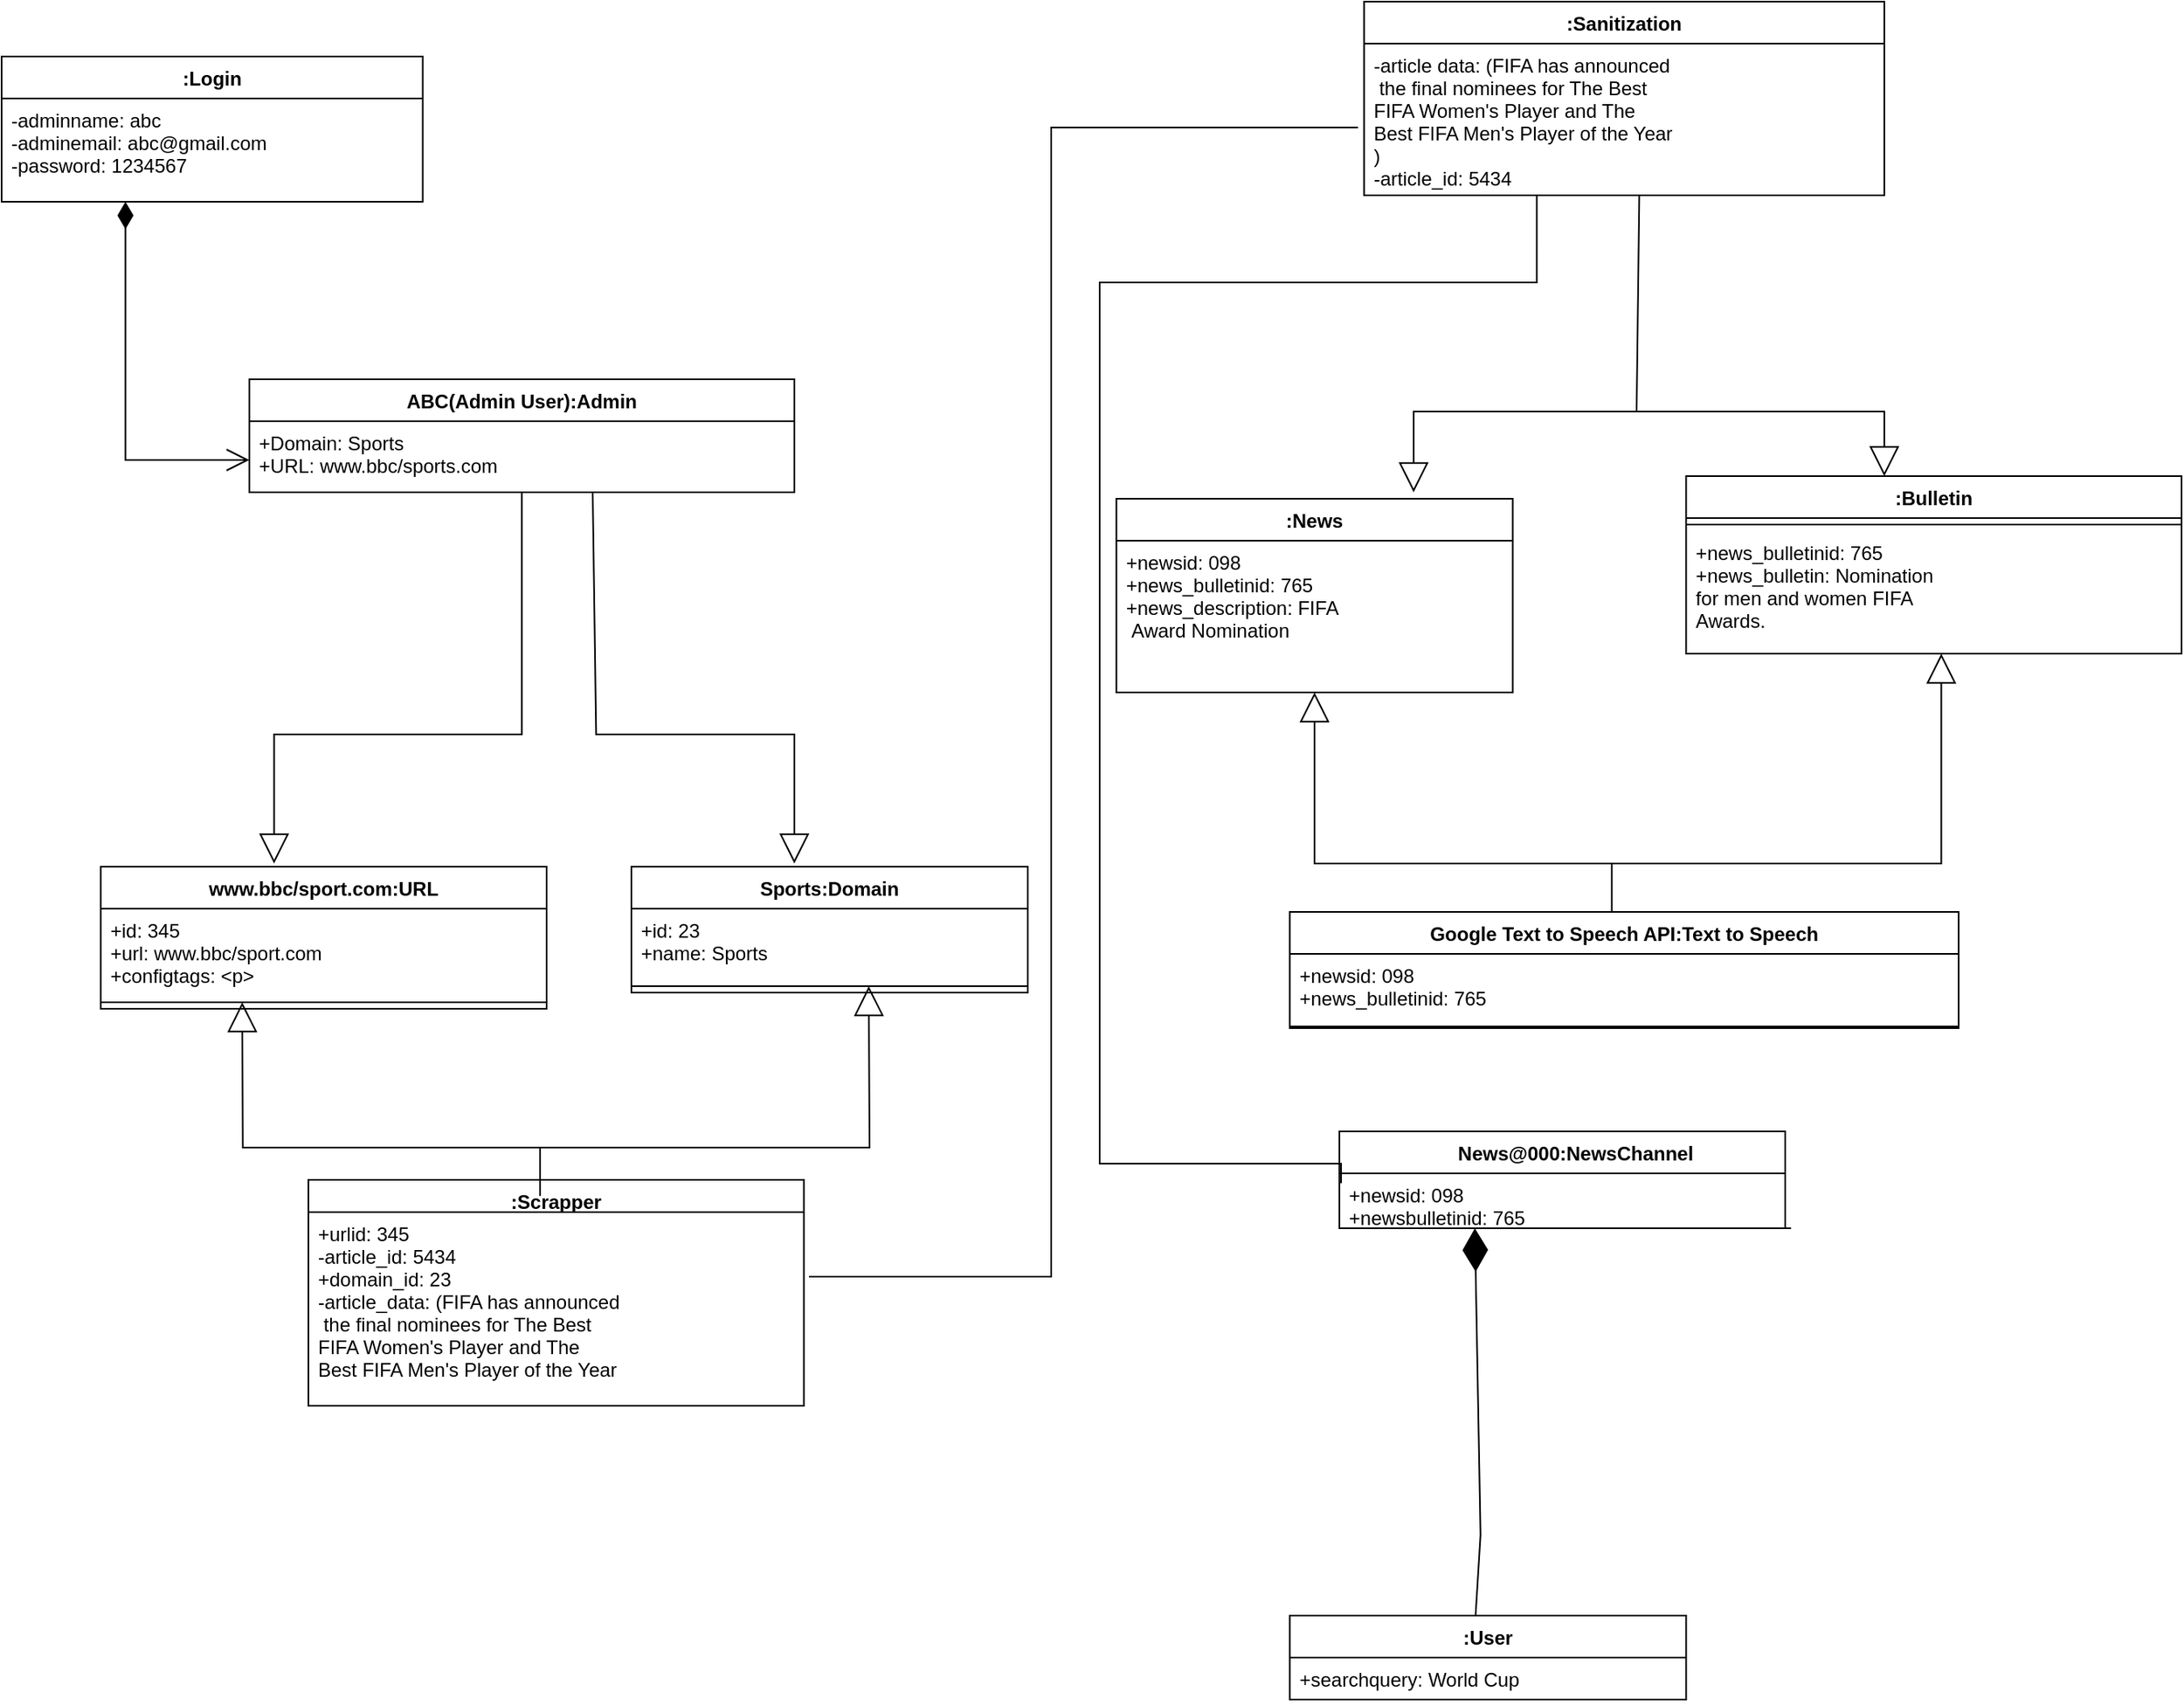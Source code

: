 <mxfile version="16.4.7" type="device"><diagram id="SA_GbQfntyjEZErFgDgH" name="Page-1"><mxGraphModel dx="1729" dy="2024" grid="1" gridSize="10" guides="1" tooltips="1" connect="1" arrows="1" fold="1" page="1" pageScale="1" pageWidth="850" pageHeight="1100" math="0" shadow="0"><root><mxCell id="0"/><mxCell id="1" parent="0"/><mxCell id="1Kyy1DoKTwG9tBKcw6cK-1" value="" style="group" parent="1" vertex="1" connectable="0"><mxGeometry x="100" y="-1080" width="1350" height="1016" as="geometry"/></mxCell><mxCell id="QA7pC-O9Zkgf1kDEUe0K-13" value="Google Text to Speech API:Text to Speech" style="swimlane;fontStyle=1;align=center;verticalAlign=top;childLayout=stackLayout;horizontal=1;startSize=26;horizontalStack=0;resizeParent=1;resizeParentMax=0;resizeLast=0;collapsible=1;marginBottom=0;" parent="1Kyy1DoKTwG9tBKcw6cK-1" vertex="1"><mxGeometry x="797.727" y="564" width="414.205" height="72" as="geometry"><mxRectangle x="580" y="30" width="120" height="26" as="alternateBounds"/></mxGeometry></mxCell><mxCell id="QA7pC-O9Zkgf1kDEUe0K-14" value="+newsid: 098&#10;+news_bulletinid: 765&#10;" style="text;strokeColor=none;fillColor=none;align=left;verticalAlign=top;spacingLeft=4;spacingRight=4;overflow=hidden;rotatable=0;points=[[0,0.5],[1,0.5]];portConstraint=eastwest;" parent="QA7pC-O9Zkgf1kDEUe0K-13" vertex="1"><mxGeometry y="26" width="414.205" height="44" as="geometry"/></mxCell><mxCell id="QA7pC-O9Zkgf1kDEUe0K-15" value="" style="line;strokeWidth=1;fillColor=none;align=left;verticalAlign=middle;spacingTop=-1;spacingLeft=3;spacingRight=3;rotatable=0;labelPosition=right;points=[];portConstraint=eastwest;" parent="QA7pC-O9Zkgf1kDEUe0K-13" vertex="1"><mxGeometry y="70" width="414.205" height="2" as="geometry"/></mxCell><mxCell id="QA7pC-O9Zkgf1kDEUe0K-22" value="Sports:Domain" style="swimlane;fontStyle=1;align=center;verticalAlign=top;childLayout=stackLayout;horizontal=1;startSize=26;horizontalStack=0;resizeParent=1;resizeParentMax=0;resizeLast=0;collapsible=1;marginBottom=0;" parent="1Kyy1DoKTwG9tBKcw6cK-1" vertex="1"><mxGeometry x="390.004" y="536" width="245.455" height="78" as="geometry"><mxRectangle x="280" y="4" width="100" height="26" as="alternateBounds"/></mxGeometry></mxCell><mxCell id="QA7pC-O9Zkgf1kDEUe0K-23" value="+id: 23&#10;+name: Sports" style="text;strokeColor=none;fillColor=none;align=left;verticalAlign=top;spacingLeft=4;spacingRight=4;overflow=hidden;rotatable=0;points=[[0,0.5],[1,0.5]];portConstraint=eastwest;" parent="QA7pC-O9Zkgf1kDEUe0K-22" vertex="1"><mxGeometry y="26" width="245.455" height="44" as="geometry"/></mxCell><mxCell id="QA7pC-O9Zkgf1kDEUe0K-24" value="" style="line;strokeWidth=1;fillColor=none;align=left;verticalAlign=middle;spacingTop=-1;spacingLeft=3;spacingRight=3;rotatable=0;labelPosition=right;points=[];portConstraint=eastwest;" parent="QA7pC-O9Zkgf1kDEUe0K-22" vertex="1"><mxGeometry y="70" width="245.455" height="8" as="geometry"/></mxCell><mxCell id="QA7pC-O9Zkgf1kDEUe0K-26" value="www.bbc/sport.com:URL" style="swimlane;fontStyle=1;align=center;verticalAlign=top;childLayout=stackLayout;horizontal=1;startSize=26;horizontalStack=0;resizeParent=1;resizeParentMax=0;resizeLast=0;collapsible=1;marginBottom=0;" parent="1Kyy1DoKTwG9tBKcw6cK-1" vertex="1"><mxGeometry x="61.364" y="536" width="276.136" height="88" as="geometry"><mxRectangle x="60" y="10" width="60" height="26" as="alternateBounds"/></mxGeometry></mxCell><mxCell id="QA7pC-O9Zkgf1kDEUe0K-27" value="+id: 345&#10;+url: www.bbc/sport.com&#10;+configtags: &lt;p&gt;" style="text;strokeColor=none;fillColor=none;align=left;verticalAlign=top;spacingLeft=4;spacingRight=4;overflow=hidden;rotatable=0;points=[[0,0.5],[1,0.5]];portConstraint=eastwest;" parent="QA7pC-O9Zkgf1kDEUe0K-26" vertex="1"><mxGeometry y="26" width="276.136" height="54" as="geometry"/></mxCell><mxCell id="QA7pC-O9Zkgf1kDEUe0K-28" value="" style="line;strokeWidth=1;fillColor=none;align=left;verticalAlign=middle;spacingTop=-1;spacingLeft=3;spacingRight=3;rotatable=0;labelPosition=right;points=[];portConstraint=eastwest;" parent="QA7pC-O9Zkgf1kDEUe0K-26" vertex="1"><mxGeometry y="80" width="276.136" height="8" as="geometry"/></mxCell><mxCell id="QA7pC-O9Zkgf1kDEUe0K-30" value=":User" style="swimlane;fontStyle=1;align=center;verticalAlign=top;childLayout=stackLayout;horizontal=1;startSize=26;horizontalStack=0;resizeParent=1;resizeParentMax=0;resizeLast=0;collapsible=1;marginBottom=0;" parent="1Kyy1DoKTwG9tBKcw6cK-1" vertex="1"><mxGeometry x="797.73" y="1000" width="245.455" height="52" as="geometry"><mxRectangle x="520" y="266" width="60" height="26" as="alternateBounds"/></mxGeometry></mxCell><mxCell id="QA7pC-O9Zkgf1kDEUe0K-31" value="+searchquery: World Cup" style="text;strokeColor=none;fillColor=none;align=left;verticalAlign=top;spacingLeft=4;spacingRight=4;overflow=hidden;rotatable=0;points=[[0,0.5],[1,0.5]];portConstraint=eastwest;" parent="QA7pC-O9Zkgf1kDEUe0K-30" vertex="1"><mxGeometry y="26" width="245.455" height="26" as="geometry"/></mxCell><mxCell id="QA7pC-O9Zkgf1kDEUe0K-32" value="" style="line;strokeWidth=1;fillColor=none;align=left;verticalAlign=middle;spacingTop=-1;spacingLeft=3;spacingRight=3;rotatable=0;labelPosition=right;points=[];portConstraint=eastwest;" parent="QA7pC-O9Zkgf1kDEUe0K-30" vertex="1"><mxGeometry y="52" width="245.455" as="geometry"/></mxCell><mxCell id="QA7pC-O9Zkgf1kDEUe0K-34" value="     News@000:NewsChannel" style="swimlane;fontStyle=1;align=center;verticalAlign=top;childLayout=stackLayout;horizontal=1;startSize=26;horizontalStack=0;resizeParent=1;resizeParentMax=0;resizeLast=0;collapsible=1;marginBottom=0;" parent="1Kyy1DoKTwG9tBKcw6cK-1" vertex="1"><mxGeometry x="828.412" y="700" width="276.136" height="60" as="geometry"><mxRectangle x="260" y="130" width="110" height="26" as="alternateBounds"/></mxGeometry></mxCell><mxCell id="QA7pC-O9Zkgf1kDEUe0K-110" value="" style="endArrow=none;html=1;rounded=0;entryX=1.013;entryY=0;entryDx=0;entryDy=0;entryPerimeter=0;" parent="QA7pC-O9Zkgf1kDEUe0K-34" edge="1"><mxGeometry width="50" height="50" relative="1" as="geometry"><mxPoint x="15.341" y="60" as="sourcePoint"/><mxPoint x="279.726" y="60" as="targetPoint"/></mxGeometry></mxCell><mxCell id="QA7pC-O9Zkgf1kDEUe0K-35" value="+newsid: 098&#10;+newsbulletinid: 765" style="text;strokeColor=none;fillColor=none;align=left;verticalAlign=top;spacingLeft=4;spacingRight=4;overflow=hidden;rotatable=0;points=[[0,0.5],[1,0.5]];portConstraint=eastwest;" parent="QA7pC-O9Zkgf1kDEUe0K-34" vertex="1"><mxGeometry y="26" width="276.136" height="34" as="geometry"/></mxCell><mxCell id="QA7pC-O9Zkgf1kDEUe0K-51" value=":News" style="swimlane;fontStyle=1;align=center;verticalAlign=top;childLayout=stackLayout;horizontal=1;startSize=26;horizontalStack=0;resizeParent=1;resizeParentMax=0;resizeLast=0;collapsible=1;marginBottom=0;" parent="1Kyy1DoKTwG9tBKcw6cK-1" vertex="1"><mxGeometry x="690.341" y="308" width="245.455" height="120" as="geometry"><mxRectangle x="470" y="-226" width="60" height="26" as="alternateBounds"/></mxGeometry></mxCell><mxCell id="QA7pC-O9Zkgf1kDEUe0K-52" value="+newsid: 098&#10;+news_bulletinid: 765&#10;+news_description: FIFA&#10; Award Nomination&#10;" style="text;strokeColor=none;fillColor=none;align=left;verticalAlign=top;spacingLeft=4;spacingRight=4;overflow=hidden;rotatable=0;points=[[0,0.5],[1,0.5]];portConstraint=eastwest;" parent="QA7pC-O9Zkgf1kDEUe0K-51" vertex="1"><mxGeometry y="26" width="245.455" height="94" as="geometry"/></mxCell><mxCell id="QA7pC-O9Zkgf1kDEUe0K-53" value="" style="line;strokeWidth=1;fillColor=none;align=left;verticalAlign=middle;spacingTop=-1;spacingLeft=3;spacingRight=3;rotatable=0;labelPosition=right;points=[];portConstraint=eastwest;" parent="QA7pC-O9Zkgf1kDEUe0K-51" vertex="1"><mxGeometry y="120" width="245.455" as="geometry"/></mxCell><mxCell id="QA7pC-O9Zkgf1kDEUe0K-55" value=":Bulletin" style="swimlane;fontStyle=1;align=center;verticalAlign=top;childLayout=stackLayout;horizontal=1;startSize=26;horizontalStack=0;resizeParent=1;resizeParentMax=0;resizeLast=0;collapsible=1;marginBottom=0;" parent="1Kyy1DoKTwG9tBKcw6cK-1" vertex="1"><mxGeometry x="1043.182" y="294" width="306.818" height="110" as="geometry"><mxRectangle x="700" y="-240" width="80" height="26" as="alternateBounds"/></mxGeometry></mxCell><mxCell id="QA7pC-O9Zkgf1kDEUe0K-57" value="" style="line;strokeWidth=1;fillColor=none;align=left;verticalAlign=middle;spacingTop=-1;spacingLeft=3;spacingRight=3;rotatable=0;labelPosition=right;points=[];portConstraint=eastwest;" parent="QA7pC-O9Zkgf1kDEUe0K-55" vertex="1"><mxGeometry y="26" width="306.818" height="8" as="geometry"/></mxCell><mxCell id="QA7pC-O9Zkgf1kDEUe0K-56" value="+news_bulletinid: 765&#10;+news_bulletin: Nomination&#10;for men and women FIFA &#10;Awards.&#10;&#10;" style="text;strokeColor=none;fillColor=none;align=left;verticalAlign=top;spacingLeft=4;spacingRight=4;overflow=hidden;rotatable=0;points=[[0,0.5],[1,0.5]];portConstraint=eastwest;" parent="QA7pC-O9Zkgf1kDEUe0K-55" vertex="1"><mxGeometry y="34" width="306.818" height="76" as="geometry"/></mxCell><mxCell id="MjEjJaHJW5ymPUqnVNbm-17" value="" style="endArrow=none;html=1;rounded=0;entryX=0.975;entryY=0;entryDx=0;entryDy=0;entryPerimeter=0;" parent="QA7pC-O9Zkgf1kDEUe0K-55" edge="1"><mxGeometry width="50" height="50" relative="1" as="geometry"><mxPoint y="110" as="sourcePoint"/><mxPoint x="299.148" y="110" as="targetPoint"/></mxGeometry></mxCell><mxCell id="QA7pC-O9Zkgf1kDEUe0K-63" value=":Scrapper" style="swimlane;fontStyle=1;align=center;verticalAlign=top;childLayout=stackLayout;horizontal=1;startSize=20;horizontalStack=0;resizeParent=1;resizeParentMax=0;resizeLast=0;collapsible=1;marginBottom=0;" parent="1Kyy1DoKTwG9tBKcw6cK-1" vertex="1"><mxGeometry x="190.001" y="730" width="306.818" height="140" as="geometry"><mxRectangle x="260" y="-360" width="80" height="26" as="alternateBounds"/></mxGeometry></mxCell><mxCell id="QA7pC-O9Zkgf1kDEUe0K-64" value="+urlid: 345&#10;-article_id: 5434&#10;+domain_id: 23&#10;-article_data: (FIFA has announced&#10; the final nominees for The Best&#10;FIFA Women's Player and The &#10;Best FIFA Men's Player of the Year" style="text;strokeColor=none;fillColor=none;align=left;verticalAlign=top;spacingLeft=4;spacingRight=4;overflow=hidden;rotatable=0;points=[[0,0.5],[1,0.5]];portConstraint=eastwest;" parent="QA7pC-O9Zkgf1kDEUe0K-63" vertex="1"><mxGeometry y="20" width="306.818" height="120" as="geometry"/></mxCell><mxCell id="QA7pC-O9Zkgf1kDEUe0K-65" value="" style="line;strokeWidth=1;fillColor=none;align=left;verticalAlign=middle;spacingTop=-1;spacingLeft=3;spacingRight=3;rotatable=0;labelPosition=right;points=[];portConstraint=eastwest;" parent="QA7pC-O9Zkgf1kDEUe0K-63" vertex="1"><mxGeometry y="140" width="306.818" as="geometry"/></mxCell><mxCell id="QA7pC-O9Zkgf1kDEUe0K-73" value=":Login" style="swimlane;fontStyle=1;align=center;verticalAlign=top;childLayout=stackLayout;horizontal=1;startSize=26;horizontalStack=0;resizeParent=1;resizeParentMax=0;resizeLast=0;collapsible=1;marginBottom=0;" parent="1Kyy1DoKTwG9tBKcw6cK-1" vertex="1"><mxGeometry y="34" width="260.795" height="90" as="geometry"><mxRectangle x="50" y="-360" width="70" height="26" as="alternateBounds"/></mxGeometry></mxCell><mxCell id="QA7pC-O9Zkgf1kDEUe0K-74" value="-adminname: abc&#10;-adminemail: abc@gmail.com&#10;-password: 1234567" style="text;strokeColor=none;fillColor=none;align=left;verticalAlign=top;spacingLeft=4;spacingRight=4;overflow=hidden;rotatable=0;points=[[0,0.5],[1,0.5]];portConstraint=eastwest;" parent="QA7pC-O9Zkgf1kDEUe0K-73" vertex="1"><mxGeometry y="26" width="260.795" height="64" as="geometry"/></mxCell><mxCell id="QA7pC-O9Zkgf1kDEUe0K-75" value="" style="line;strokeWidth=1;fillColor=none;align=left;verticalAlign=middle;spacingTop=-1;spacingLeft=3;spacingRight=3;rotatable=0;labelPosition=right;points=[];portConstraint=eastwest;" parent="QA7pC-O9Zkgf1kDEUe0K-73" vertex="1"><mxGeometry y="90" width="260.795" as="geometry"/></mxCell><mxCell id="QA7pC-O9Zkgf1kDEUe0K-92" value="ABC(Admin User):Admin" style="swimlane;fontStyle=1;align=center;verticalAlign=top;childLayout=stackLayout;horizontal=1;startSize=26;horizontalStack=0;resizeParent=1;resizeParentMax=0;resizeLast=0;collapsible=1;marginBottom=0;" parent="1Kyy1DoKTwG9tBKcw6cK-1" vertex="1"><mxGeometry x="153.409" y="234" width="337.5" height="70" as="geometry"><mxRectangle x="170" y="-280" width="70" height="26" as="alternateBounds"/></mxGeometry></mxCell><mxCell id="QA7pC-O9Zkgf1kDEUe0K-93" value="+Domain: Sports&#10;+URL: www.bbc/sports.com" style="text;strokeColor=none;fillColor=none;align=left;verticalAlign=top;spacingLeft=4;spacingRight=4;overflow=hidden;rotatable=0;points=[[0,0.5],[1,0.5]];portConstraint=eastwest;" parent="QA7pC-O9Zkgf1kDEUe0K-92" vertex="1"><mxGeometry y="26" width="337.5" height="44" as="geometry"/></mxCell><mxCell id="QA7pC-O9Zkgf1kDEUe0K-94" value="" style="line;strokeWidth=1;fillColor=none;align=left;verticalAlign=middle;spacingTop=-1;spacingLeft=3;spacingRight=3;rotatable=0;labelPosition=right;points=[];portConstraint=eastwest;" parent="QA7pC-O9Zkgf1kDEUe0K-92" vertex="1"><mxGeometry y="70" width="337.5" as="geometry"/></mxCell><mxCell id="QA7pC-O9Zkgf1kDEUe0K-96" value="" style="endArrow=open;html=1;endSize=12;startArrow=diamondThin;startSize=14;startFill=1;edgeStyle=orthogonalEdgeStyle;align=left;verticalAlign=bottom;rounded=0;" parent="1Kyy1DoKTwG9tBKcw6cK-1" source="QA7pC-O9Zkgf1kDEUe0K-75" edge="1"><mxGeometry x="-0.467" y="40" relative="1" as="geometry"><mxPoint x="76.705" y="194" as="sourcePoint"/><mxPoint x="153.409" y="284" as="targetPoint"/><Array as="points"><mxPoint x="76.705" y="284"/><mxPoint x="153.409" y="284"/></Array><mxPoint as="offset"/></mxGeometry></mxCell><mxCell id="QA7pC-O9Zkgf1kDEUe0K-101" value="" style="endArrow=block;endSize=16;endFill=0;html=1;rounded=0;exitX=0.63;exitY=0;exitDx=0;exitDy=0;exitPerimeter=0;" parent="1Kyy1DoKTwG9tBKcw6cK-1" source="QA7pC-O9Zkgf1kDEUe0K-94" edge="1"><mxGeometry width="160" relative="1" as="geometry"><mxPoint x="368.182" y="314" as="sourcePoint"/><mxPoint x="490.909" y="534" as="targetPoint"/><Array as="points"><mxPoint x="368.182" y="454"/><mxPoint x="490.909" y="454"/></Array></mxGeometry></mxCell><mxCell id="QA7pC-O9Zkgf1kDEUe0K-102" value="" style="endArrow=block;endSize=16;endFill=0;html=1;rounded=0;exitX=0.5;exitY=1;exitDx=0;exitDy=0;" parent="1Kyy1DoKTwG9tBKcw6cK-1" source="QA7pC-O9Zkgf1kDEUe0K-92" edge="1"><mxGeometry x="0.256" y="-16" width="160" relative="1" as="geometry"><mxPoint x="276.136" y="314" as="sourcePoint"/><mxPoint x="168.75" y="534" as="targetPoint"/><mxPoint as="offset"/><Array as="points"><mxPoint x="322.159" y="454"/><mxPoint x="168.75" y="454"/></Array></mxGeometry></mxCell><mxCell id="QA7pC-O9Zkgf1kDEUe0K-111" value="" style="endArrow=diamondThin;endFill=1;endSize=24;html=1;rounded=0;entryX=0.304;entryY=1;entryDx=0;entryDy=0;entryPerimeter=0;" parent="1Kyy1DoKTwG9tBKcw6cK-1" target="QA7pC-O9Zkgf1kDEUe0K-35" edge="1"><mxGeometry width="160" relative="1" as="geometry"><mxPoint x="912.787" y="1000" as="sourcePoint"/><mxPoint x="915.855" y="790" as="targetPoint"/><Array as="points"><mxPoint x="915.855" y="950"/></Array></mxGeometry></mxCell><mxCell id="QA7pC-O9Zkgf1kDEUe0K-112" value="" style="endArrow=block;endSize=16;endFill=0;html=1;rounded=0;" parent="1Kyy1DoKTwG9tBKcw6cK-1" edge="1"><mxGeometry x="-0.632" y="-68" width="160" relative="1" as="geometry"><mxPoint x="1012.5" y="254" as="sourcePoint"/><mxPoint x="1165.909" y="294" as="targetPoint"/><Array as="points"><mxPoint x="1089.205" y="254"/><mxPoint x="1165.909" y="254"/></Array><mxPoint as="offset"/></mxGeometry></mxCell><mxCell id="QA7pC-O9Zkgf1kDEUe0K-114" value="" style="endArrow=block;endSize=16;endFill=0;html=1;rounded=0;exitX=0.529;exitY=0;exitDx=0;exitDy=0;exitPerimeter=0;" parent="1Kyy1DoKTwG9tBKcw6cK-1" source="MjEjJaHJW5ymPUqnVNbm-13" edge="1"><mxGeometry x="-0.632" y="-68" width="160" relative="1" as="geometry"><mxPoint x="966.477" y="234" as="sourcePoint"/><mxPoint x="874.432" y="304" as="targetPoint"/><Array as="points"><mxPoint x="1012.5" y="254"/><mxPoint x="874.432" y="254"/></Array><mxPoint as="offset"/></mxGeometry></mxCell><mxCell id="QA7pC-O9Zkgf1kDEUe0K-115" value="" style="endArrow=block;endSize=16;endFill=0;html=1;rounded=0;" parent="1Kyy1DoKTwG9tBKcw6cK-1" target="QA7pC-O9Zkgf1kDEUe0K-53" edge="1"><mxGeometry x="-0.039" y="10" width="160" relative="1" as="geometry"><mxPoint x="997.159" y="564" as="sourcePoint"/><mxPoint x="889.773" y="464.016" as="targetPoint"/><mxPoint as="offset"/><Array as="points"><mxPoint x="997.159" y="534"/><mxPoint x="813.068" y="534"/></Array></mxGeometry></mxCell><mxCell id="QA7pC-O9Zkgf1kDEUe0K-117" value="" style="endArrow=block;endSize=16;endFill=0;html=1;rounded=0;" parent="1Kyy1DoKTwG9tBKcw6cK-1" edge="1"><mxGeometry x="-0.039" y="10" width="160" relative="1" as="geometry"><mxPoint x="997.159" y="534" as="sourcePoint"/><mxPoint x="1201.193" y="404" as="targetPoint"/><mxPoint as="offset"/><Array as="points"><mxPoint x="1201.193" y="534"/></Array></mxGeometry></mxCell><mxCell id="QA7pC-O9Zkgf1kDEUe0K-134" value="" style="endArrow=none;html=1;edgeStyle=orthogonalEdgeStyle;rounded=0;entryX=0.332;entryY=0;entryDx=0;entryDy=0;entryPerimeter=0;exitX=0.004;exitY=0.179;exitDx=0;exitDy=0;exitPerimeter=0;" parent="1Kyy1DoKTwG9tBKcw6cK-1" target="MjEjJaHJW5ymPUqnVNbm-13" edge="1" source="QA7pC-O9Zkgf1kDEUe0K-35"><mxGeometry relative="1" as="geometry"><mxPoint x="222" y="700" as="sourcePoint"/><mxPoint x="951.136" y="134" as="targetPoint"/><Array as="points"><mxPoint x="830" y="720"/><mxPoint x="680" y="720"/><mxPoint x="680" y="174"/><mxPoint x="951" y="174"/></Array></mxGeometry></mxCell><mxCell id="MjEjJaHJW5ymPUqnVNbm-11" value=":Sanitization" style="swimlane;fontStyle=1;align=center;verticalAlign=top;childLayout=stackLayout;horizontal=1;startSize=26;horizontalStack=0;resizeParent=1;resizeParentMax=0;resizeLast=0;collapsible=1;marginBottom=0;" parent="1Kyy1DoKTwG9tBKcw6cK-1" vertex="1"><mxGeometry x="843.75" width="322.159" height="120" as="geometry"/></mxCell><mxCell id="MjEjJaHJW5ymPUqnVNbm-12" value="-article data: (FIFA has announced&#10; the final nominees for The Best&#10;FIFA Women's Player and The&#10;Best FIFA Men's Player of the Year&#10;)&#10;-article_id: 5434" style="text;strokeColor=none;fillColor=none;align=left;verticalAlign=top;spacingLeft=4;spacingRight=4;overflow=hidden;rotatable=0;points=[[0,0.5],[1,0.5]];portConstraint=eastwest;" parent="MjEjJaHJW5ymPUqnVNbm-11" vertex="1"><mxGeometry y="26" width="322.159" height="94" as="geometry"/></mxCell><mxCell id="MjEjJaHJW5ymPUqnVNbm-13" value="" style="line;strokeWidth=1;fillColor=none;align=left;verticalAlign=middle;spacingTop=-1;spacingLeft=3;spacingRight=3;rotatable=0;labelPosition=right;points=[];portConstraint=eastwest;" parent="MjEjJaHJW5ymPUqnVNbm-11" vertex="1"><mxGeometry y="120" width="322.159" as="geometry"/></mxCell><mxCell id="MjEjJaHJW5ymPUqnVNbm-15" value="" style="endArrow=none;html=1;rounded=0;" parent="1Kyy1DoKTwG9tBKcw6cK-1" edge="1"><mxGeometry width="50" height="50" relative="1" as="geometry"><mxPoint x="500" y="790" as="sourcePoint"/><mxPoint x="840" y="78" as="targetPoint"/><Array as="points"><mxPoint x="650" y="790"/><mxPoint x="650" y="78"/></Array></mxGeometry></mxCell><mxCell id="EIcHjL2GJmkWM487C1gM-7" value="" style="endArrow=block;endSize=16;endFill=0;html=1;rounded=0;" edge="1" parent="1Kyy1DoKTwG9tBKcw6cK-1"><mxGeometry x="-0.039" y="10" width="160" relative="1" as="geometry"><mxPoint x="333.439" y="740" as="sourcePoint"/><mxPoint x="149" y="620" as="targetPoint"/><mxPoint as="offset"/><Array as="points"><mxPoint x="333.439" y="710"/><mxPoint x="149.348" y="710"/></Array></mxGeometry></mxCell><mxCell id="EIcHjL2GJmkWM487C1gM-8" value="" style="endArrow=block;endSize=16;endFill=0;html=1;rounded=0;" edge="1" parent="1Kyy1DoKTwG9tBKcw6cK-1"><mxGeometry x="-0.039" y="10" width="160" relative="1" as="geometry"><mxPoint x="333.439" y="710" as="sourcePoint"/><mxPoint x="537" y="610" as="targetPoint"/><mxPoint as="offset"/><Array as="points"><mxPoint x="537.473" y="710"/></Array></mxGeometry></mxCell></root></mxGraphModel></diagram></mxfile>